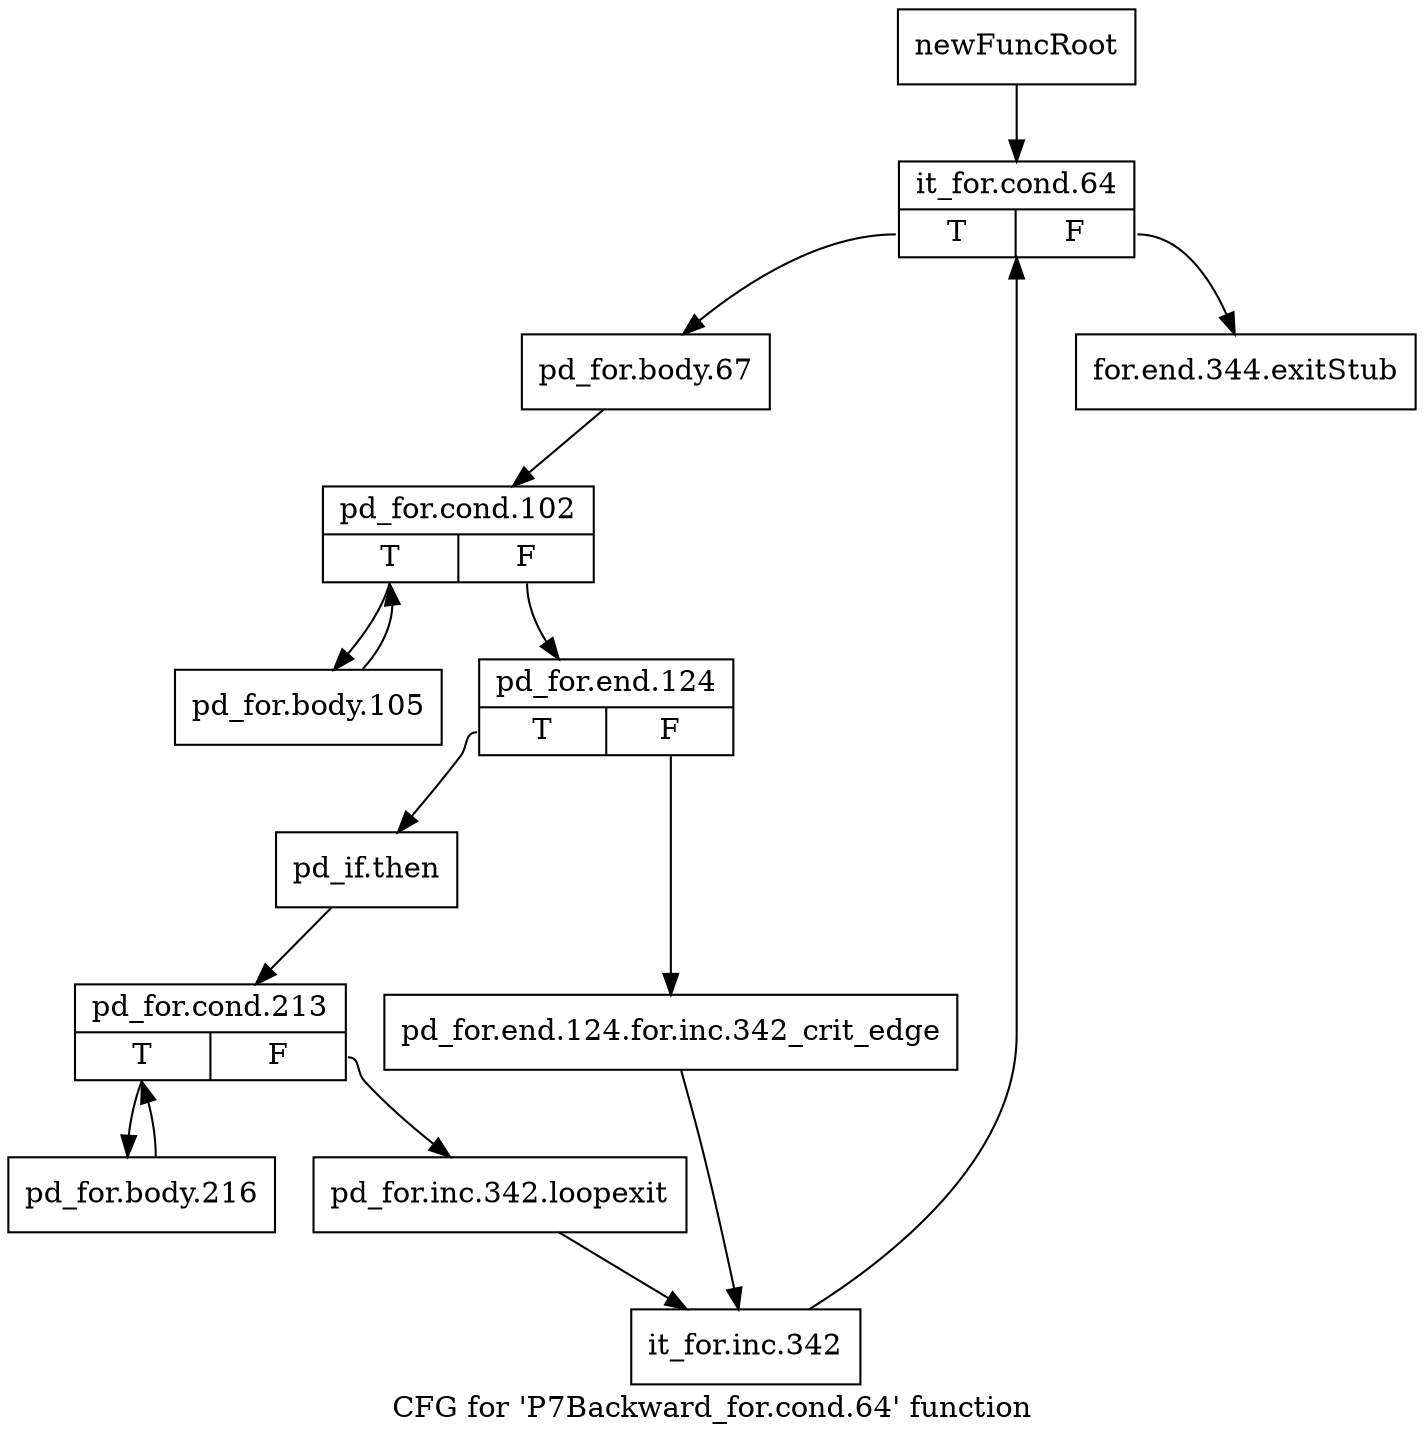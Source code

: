 digraph "CFG for 'P7Backward_for.cond.64' function" {
	label="CFG for 'P7Backward_for.cond.64' function";

	Node0x31eeae0 [shape=record,label="{newFuncRoot}"];
	Node0x31eeae0 -> Node0x31eeb80;
	Node0x31eeb30 [shape=record,label="{for.end.344.exitStub}"];
	Node0x31eeb80 [shape=record,label="{it_for.cond.64|{<s0>T|<s1>F}}"];
	Node0x31eeb80:s0 -> Node0x31eebd0;
	Node0x31eeb80:s1 -> Node0x31eeb30;
	Node0x31eebd0 [shape=record,label="{pd_for.body.67}"];
	Node0x31eebd0 -> Node0x31eec20;
	Node0x31eec20 [shape=record,label="{pd_for.cond.102|{<s0>T|<s1>F}}"];
	Node0x31eec20:s0 -> Node0x31eeea0;
	Node0x31eec20:s1 -> Node0x31eec70;
	Node0x31eec70 [shape=record,label="{pd_for.end.124|{<s0>T|<s1>F}}"];
	Node0x31eec70:s0 -> Node0x31eed10;
	Node0x31eec70:s1 -> Node0x31eecc0;
	Node0x31eecc0 [shape=record,label="{pd_for.end.124.for.inc.342_crit_edge}"];
	Node0x31eecc0 -> Node0x31eee00;
	Node0x31eed10 [shape=record,label="{pd_if.then}"];
	Node0x31eed10 -> Node0x31eed60;
	Node0x31eed60 [shape=record,label="{pd_for.cond.213|{<s0>T|<s1>F}}"];
	Node0x31eed60:s0 -> Node0x31eee50;
	Node0x31eed60:s1 -> Node0x31eedb0;
	Node0x31eedb0 [shape=record,label="{pd_for.inc.342.loopexit}"];
	Node0x31eedb0 -> Node0x31eee00;
	Node0x31eee00 [shape=record,label="{it_for.inc.342}"];
	Node0x31eee00 -> Node0x31eeb80;
	Node0x31eee50 [shape=record,label="{pd_for.body.216}"];
	Node0x31eee50 -> Node0x31eed60;
	Node0x31eeea0 [shape=record,label="{pd_for.body.105}"];
	Node0x31eeea0 -> Node0x31eec20;
}
